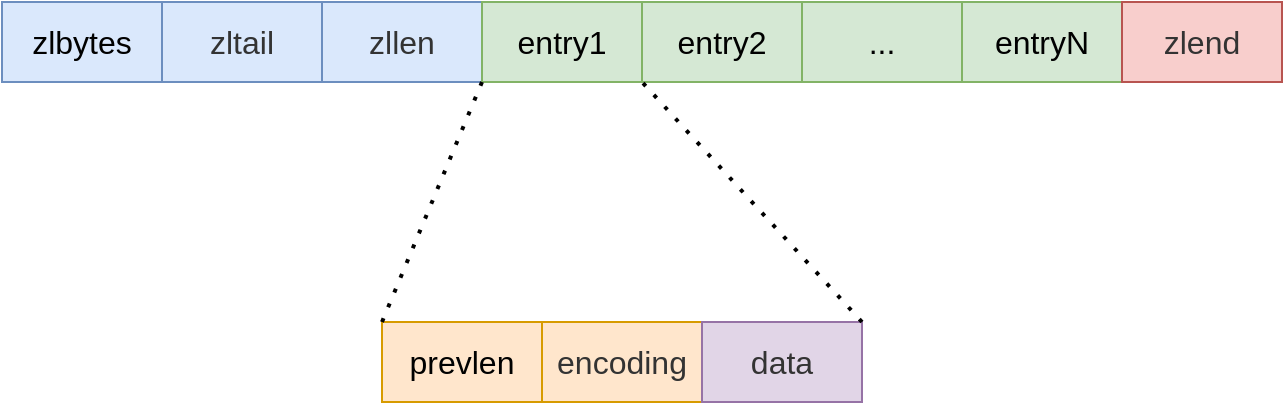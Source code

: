 <mxfile version="13.9.9" type="device"><diagram id="qIEZEtLtRiMGslX42nWp" name="第 1 页"><mxGraphModel dx="946" dy="610" grid="1" gridSize="10" guides="1" tooltips="1" connect="1" arrows="1" fold="1" page="1" pageScale="1" pageWidth="827" pageHeight="1169" math="0" shadow="0"><root><mxCell id="0"/><mxCell id="1" parent="0"/><mxCell id="lBNcpqZZsseovNESpU_x-2" value="zlbytes" style="rounded=0;whiteSpace=wrap;html=1;fillColor=#dae8fc;labelBackgroundColor=none;fontSize=16;strokeColor=#6c8ebf;" vertex="1" parent="1"><mxGeometry x="120" y="200" width="80" height="40" as="geometry"/></mxCell><mxCell id="lBNcpqZZsseovNESpU_x-3" value="&lt;span style=&quot;color: rgb(51, 51, 51); font-family: &amp;quot;pingfang sc&amp;quot;, avenir, tahoma, arial, &amp;quot;lantinghei sc&amp;quot;, &amp;quot;microsoft yahei&amp;quot;, &amp;quot;hiragino sans gb&amp;quot;, &amp;quot;microsoft sans serif&amp;quot;, &amp;quot;wenquanyi micro hei&amp;quot;, helvetica, sans-serif; font-size: 16px;&quot;&gt;zltail&lt;/span&gt;" style="rounded=0;whiteSpace=wrap;html=1;fillColor=#dae8fc;labelBackgroundColor=none;fontSize=16;strokeColor=#6c8ebf;" vertex="1" parent="1"><mxGeometry x="200" y="200" width="80" height="40" as="geometry"/></mxCell><mxCell id="lBNcpqZZsseovNESpU_x-4" value="&lt;span style=&quot;color: rgb(51, 51, 51); font-family: &amp;quot;pingfang sc&amp;quot;, avenir, tahoma, arial, &amp;quot;lantinghei sc&amp;quot;, &amp;quot;microsoft yahei&amp;quot;, &amp;quot;hiragino sans gb&amp;quot;, &amp;quot;microsoft sans serif&amp;quot;, &amp;quot;wenquanyi micro hei&amp;quot;, helvetica, sans-serif; font-size: 16px;&quot;&gt;zllen&lt;/span&gt;" style="rounded=0;whiteSpace=wrap;html=1;fillColor=#dae8fc;labelBackgroundColor=none;fontSize=16;strokeColor=#6c8ebf;" vertex="1" parent="1"><mxGeometry x="280" y="200" width="80" height="40" as="geometry"/></mxCell><mxCell id="lBNcpqZZsseovNESpU_x-5" value="&lt;span style=&quot;font-family: &amp;quot;pingfang sc&amp;quot;, avenir, tahoma, arial, &amp;quot;lantinghei sc&amp;quot;, &amp;quot;microsoft yahei&amp;quot;, &amp;quot;hiragino sans gb&amp;quot;, &amp;quot;microsoft sans serif&amp;quot;, &amp;quot;wenquanyi micro hei&amp;quot;, helvetica, sans-serif; font-size: 16px;&quot;&gt;entry1&lt;/span&gt;" style="rounded=0;whiteSpace=wrap;html=1;fillColor=#d5e8d4;labelBackgroundColor=none;strokeColor=#82b366;" vertex="1" parent="1"><mxGeometry x="360" y="200" width="80" height="40" as="geometry"/></mxCell><mxCell id="lBNcpqZZsseovNESpU_x-6" value="&lt;span style=&quot;font-family: &amp;quot;pingfang sc&amp;quot;, avenir, tahoma, arial, &amp;quot;lantinghei sc&amp;quot;, &amp;quot;microsoft yahei&amp;quot;, &amp;quot;hiragino sans gb&amp;quot;, &amp;quot;microsoft sans serif&amp;quot;, &amp;quot;wenquanyi micro hei&amp;quot;, helvetica, sans-serif; font-size: 16px;&quot;&gt;entry2&lt;/span&gt;" style="rounded=0;whiteSpace=wrap;html=1;fillColor=#d5e8d4;labelBackgroundColor=none;strokeColor=#82b366;" vertex="1" parent="1"><mxGeometry x="440" y="200" width="80" height="40" as="geometry"/></mxCell><mxCell id="lBNcpqZZsseovNESpU_x-7" value="&lt;font face=&quot;pingfang sc, avenir, tahoma, arial, lantinghei sc, microsoft yahei, hiragino sans gb, microsoft sans serif, wenquanyi micro hei, helvetica, sans-serif&quot;&gt;&lt;span style=&quot;font-size: 16px;&quot;&gt;...&lt;/span&gt;&lt;/font&gt;" style="rounded=0;whiteSpace=wrap;html=1;fillColor=#d5e8d4;labelBackgroundColor=none;strokeColor=#82b366;" vertex="1" parent="1"><mxGeometry x="520" y="200" width="80" height="40" as="geometry"/></mxCell><mxCell id="lBNcpqZZsseovNESpU_x-8" value="&lt;span style=&quot;font-family: &amp;quot;pingfang sc&amp;quot;, avenir, tahoma, arial, &amp;quot;lantinghei sc&amp;quot;, &amp;quot;microsoft yahei&amp;quot;, &amp;quot;hiragino sans gb&amp;quot;, &amp;quot;microsoft sans serif&amp;quot;, &amp;quot;wenquanyi micro hei&amp;quot;, helvetica, sans-serif; font-size: 16px;&quot;&gt;entryN&lt;/span&gt;" style="rounded=0;whiteSpace=wrap;html=1;fillColor=#d5e8d4;labelBackgroundColor=none;strokeColor=#82b366;" vertex="1" parent="1"><mxGeometry x="600" y="200" width="80" height="40" as="geometry"/></mxCell><mxCell id="lBNcpqZZsseovNESpU_x-9" value="&lt;span style=&quot;color: rgb(51, 51, 51); font-family: &amp;quot;pingfang sc&amp;quot;, avenir, tahoma, arial, &amp;quot;lantinghei sc&amp;quot;, &amp;quot;microsoft yahei&amp;quot;, &amp;quot;hiragino sans gb&amp;quot;, &amp;quot;microsoft sans serif&amp;quot;, &amp;quot;wenquanyi micro hei&amp;quot;, helvetica, sans-serif; font-size: 16px;&quot;&gt;zlend&lt;/span&gt;" style="rounded=0;whiteSpace=wrap;html=1;fillColor=#f8cecc;strokeColor=#b85450;labelBackgroundColor=none;" vertex="1" parent="1"><mxGeometry x="680" y="200" width="80" height="40" as="geometry"/></mxCell><mxCell id="lBNcpqZZsseovNESpU_x-10" value="prevlen" style="rounded=0;whiteSpace=wrap;html=1;fillColor=#ffe6cc;labelBackgroundColor=none;fontSize=16;strokeColor=#d79b00;" vertex="1" parent="1"><mxGeometry x="310" y="360" width="80" height="40" as="geometry"/></mxCell><mxCell id="lBNcpqZZsseovNESpU_x-11" value="&lt;font color=&quot;#333333&quot; face=&quot;pingfang sc, avenir, tahoma, arial, lantinghei sc, microsoft yahei, hiragino sans gb, microsoft sans serif, wenquanyi micro hei, helvetica, sans-serif&quot;&gt;encoding&lt;/font&gt;" style="rounded=0;whiteSpace=wrap;html=1;fillColor=#ffe6cc;labelBackgroundColor=none;fontSize=16;strokeColor=#d79b00;" vertex="1" parent="1"><mxGeometry x="390" y="360" width="80" height="40" as="geometry"/></mxCell><mxCell id="lBNcpqZZsseovNESpU_x-12" value="&lt;font color=&quot;#333333&quot; face=&quot;pingfang sc, avenir, tahoma, arial, lantinghei sc, microsoft yahei, hiragino sans gb, microsoft sans serif, wenquanyi micro hei, helvetica, sans-serif&quot;&gt;data&lt;/font&gt;" style="rounded=0;whiteSpace=wrap;html=1;fillColor=#e1d5e7;labelBackgroundColor=none;fontSize=16;strokeColor=#9673a6;" vertex="1" parent="1"><mxGeometry x="470" y="360" width="80" height="40" as="geometry"/></mxCell><mxCell id="lBNcpqZZsseovNESpU_x-13" value="" style="endArrow=none;dashed=1;html=1;dashPattern=1 3;strokeWidth=2;entryX=0;entryY=1;entryDx=0;entryDy=0;exitX=0;exitY=0;exitDx=0;exitDy=0;" edge="1" parent="1" source="lBNcpqZZsseovNESpU_x-10" target="lBNcpqZZsseovNESpU_x-5"><mxGeometry width="50" height="50" relative="1" as="geometry"><mxPoint x="310" y="350" as="sourcePoint"/><mxPoint x="360" y="300" as="targetPoint"/></mxGeometry></mxCell><mxCell id="lBNcpqZZsseovNESpU_x-14" value="" style="endArrow=none;dashed=1;html=1;dashPattern=1 3;strokeWidth=2;entryX=1;entryY=1;entryDx=0;entryDy=0;exitX=1;exitY=0;exitDx=0;exitDy=0;" edge="1" parent="1" source="lBNcpqZZsseovNESpU_x-12" target="lBNcpqZZsseovNESpU_x-5"><mxGeometry width="50" height="50" relative="1" as="geometry"><mxPoint x="420" y="310" as="sourcePoint"/><mxPoint x="470" y="260" as="targetPoint"/></mxGeometry></mxCell></root></mxGraphModel></diagram></mxfile>